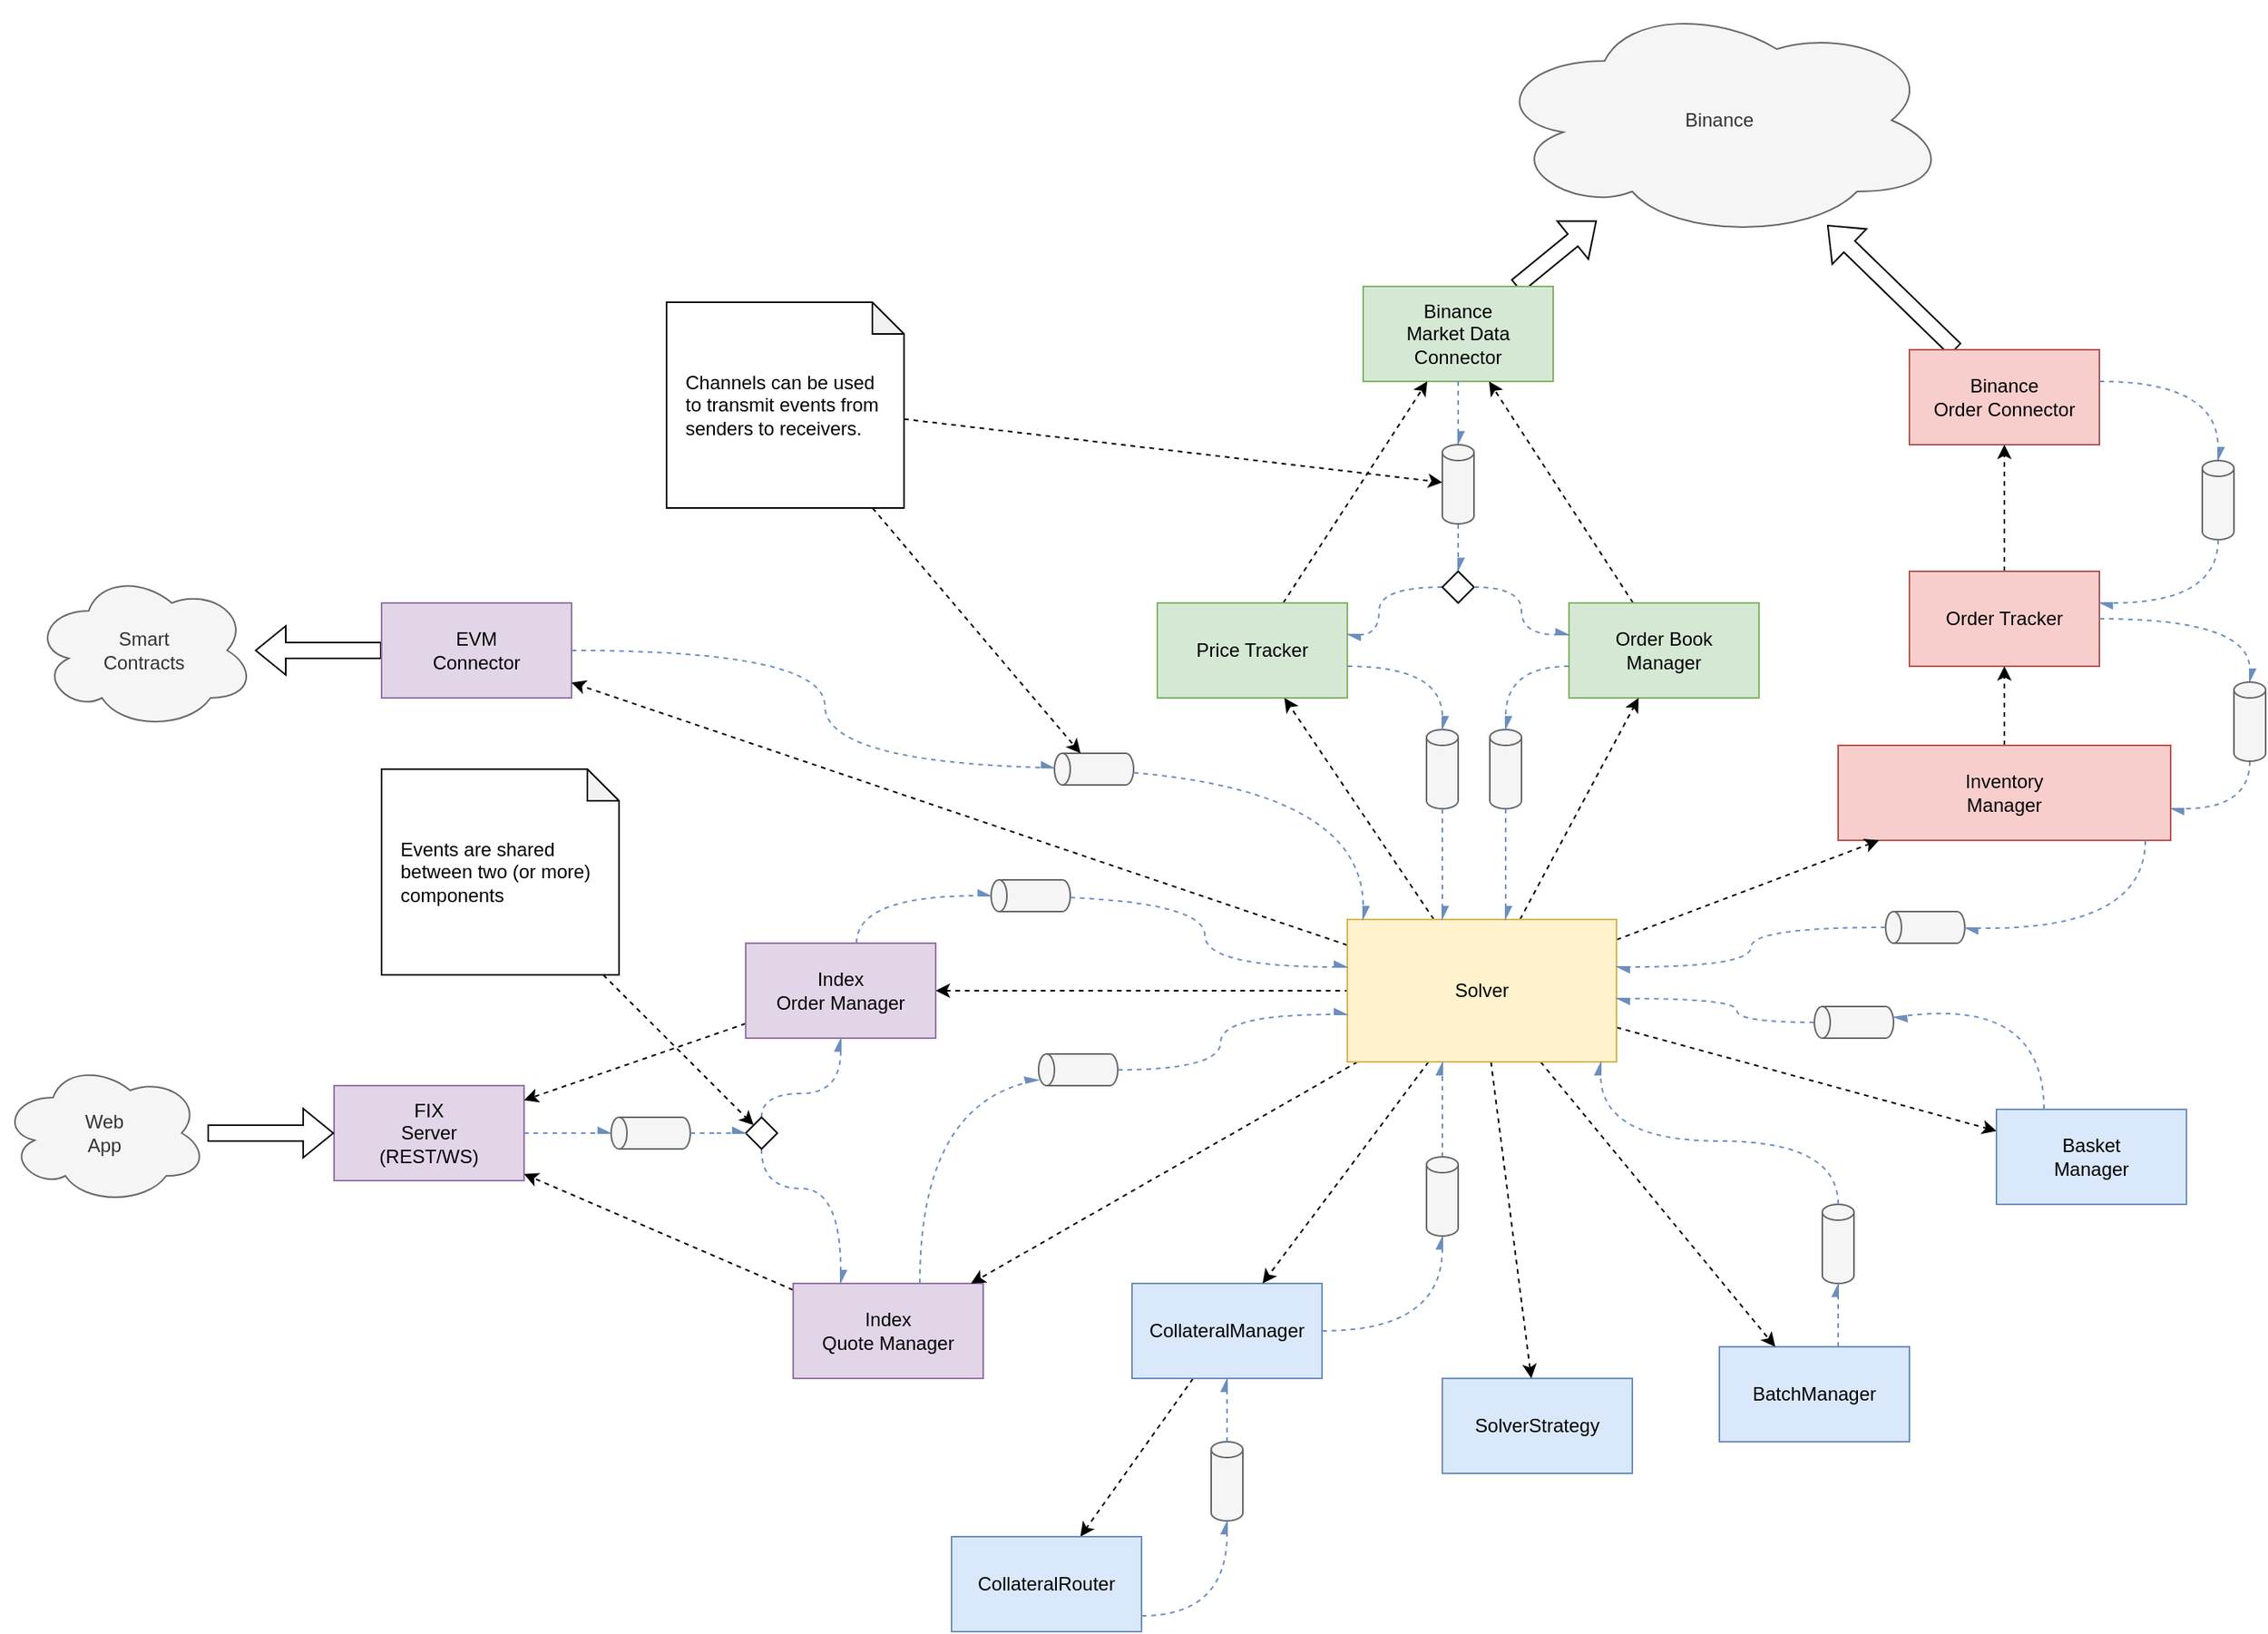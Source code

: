 <mxfile version="24.7.8">
  <diagram name="Page-1" id="jLtPJ1LHg6DGONc26ywa">
    <mxGraphModel dx="2616" dy="2320" grid="1" gridSize="10" guides="1" tooltips="1" connect="1" arrows="1" fold="1" page="1" pageScale="1" pageWidth="827" pageHeight="1169" math="0" shadow="0">
      <root>
        <mxCell id="0" />
        <mxCell id="1" parent="0" />
        <mxCell id="7HpykqLFBmdJ59aaJS6n-3" value="FIX&lt;div&gt;&lt;span style=&quot;background-color: initial;&quot;&gt;Server&lt;/span&gt;&lt;/div&gt;&lt;div&gt;&lt;span style=&quot;background-color: initial;&quot;&gt;(REST/WS)&lt;/span&gt;&lt;/div&gt;" style="rounded=0;whiteSpace=wrap;html=1;fillColor=#e1d5e7;strokeColor=#9673a6;" parent="1" vertex="1">
          <mxGeometry x="-150" y="425" width="120" height="60" as="geometry" />
        </mxCell>
        <mxCell id="7HpykqLFBmdJ59aaJS6n-4" style="rounded=0;orthogonalLoop=1;jettySize=auto;html=1;shape=flexArrow;" parent="1" source="7HpykqLFBmdJ59aaJS6n-5" target="7HpykqLFBmdJ59aaJS6n-6" edge="1">
          <mxGeometry relative="1" as="geometry" />
        </mxCell>
        <mxCell id="7HpykqLFBmdJ59aaJS6n-5" value="Binance&lt;div&gt;Market Data&lt;/div&gt;&lt;div&gt;Connector&lt;/div&gt;" style="rounded=0;whiteSpace=wrap;html=1;fillColor=#d5e8d4;strokeColor=#82b366;" parent="1" vertex="1">
          <mxGeometry x="500" y="-80" width="120" height="60" as="geometry" />
        </mxCell>
        <mxCell id="7HpykqLFBmdJ59aaJS6n-6" value="Binance" style="ellipse;shape=cloud;whiteSpace=wrap;html=1;fillColor=#f5f5f5;fontColor=#333333;strokeColor=#666666;" parent="1" vertex="1">
          <mxGeometry x="580" y="-260" width="290" height="150" as="geometry" />
        </mxCell>
        <mxCell id="7HpykqLFBmdJ59aaJS6n-7" style="rounded=0;orthogonalLoop=1;jettySize=auto;html=1;shape=flexArrow;" parent="1" source="7HpykqLFBmdJ59aaJS6n-8" target="7HpykqLFBmdJ59aaJS6n-3" edge="1">
          <mxGeometry relative="1" as="geometry" />
        </mxCell>
        <mxCell id="7HpykqLFBmdJ59aaJS6n-8" value="Web&lt;div&gt;App&lt;/div&gt;" style="ellipse;shape=cloud;whiteSpace=wrap;html=1;fillColor=#f5f5f5;fontColor=#333333;strokeColor=#666666;" parent="1" vertex="1">
          <mxGeometry x="-360" y="410" width="130" height="90" as="geometry" />
        </mxCell>
        <mxCell id="7HpykqLFBmdJ59aaJS6n-9" value="&lt;div&gt;Smart&lt;/div&gt;&lt;div&gt;Contracts&lt;/div&gt;" style="ellipse;shape=cloud;whiteSpace=wrap;html=1;fillColor=#f5f5f5;fontColor=#333333;strokeColor=#666666;" parent="1" vertex="1">
          <mxGeometry x="-340" y="100" width="140" height="100" as="geometry" />
        </mxCell>
        <mxCell id="7HpykqLFBmdJ59aaJS6n-10" style="rounded=0;orthogonalLoop=1;jettySize=auto;html=1;shape=flexArrow;" parent="1" source="7HpykqLFBmdJ59aaJS6n-12" target="7HpykqLFBmdJ59aaJS6n-9" edge="1">
          <mxGeometry relative="1" as="geometry" />
        </mxCell>
        <mxCell id="7HpykqLFBmdJ59aaJS6n-12" value="EVM&lt;div&gt;Connector&lt;/div&gt;" style="rounded=0;whiteSpace=wrap;html=1;fillColor=#e1d5e7;strokeColor=#9673a6;" parent="1" vertex="1">
          <mxGeometry x="-120" y="120" width="120" height="60" as="geometry" />
        </mxCell>
        <mxCell id="7HpykqLFBmdJ59aaJS6n-13" style="rounded=0;orthogonalLoop=1;jettySize=auto;html=1;shape=flexArrow;" parent="1" source="7HpykqLFBmdJ59aaJS6n-14" target="7HpykqLFBmdJ59aaJS6n-6" edge="1">
          <mxGeometry relative="1" as="geometry" />
        </mxCell>
        <mxCell id="7HpykqLFBmdJ59aaJS6n-14" value="Binance&lt;div&gt;&lt;span style=&quot;background-color: initial;&quot;&gt;Order Connector&lt;/span&gt;&lt;br&gt;&lt;/div&gt;" style="rounded=0;whiteSpace=wrap;html=1;fillColor=#f8cecc;strokeColor=#b85450;" parent="1" vertex="1">
          <mxGeometry x="845" y="-40" width="120" height="60" as="geometry" />
        </mxCell>
        <mxCell id="5aa-sFfi16cLyc81ufA3-21" style="rounded=0;orthogonalLoop=1;jettySize=auto;html=1;dashed=1;" parent="1" source="7HpykqLFBmdJ59aaJS6n-16" target="7HpykqLFBmdJ59aaJS6n-14" edge="1">
          <mxGeometry relative="1" as="geometry" />
        </mxCell>
        <mxCell id="5aa-sFfi16cLyc81ufA3-23" style="edgeStyle=orthogonalEdgeStyle;rounded=0;orthogonalLoop=1;jettySize=auto;html=1;curved=1;endArrow=async;endFill=1;dashed=1;fillColor=#dae8fc;strokeColor=#6c8ebf;" parent="1" source="5aa-sFfi16cLyc81ufA3-35" target="7HpykqLFBmdJ59aaJS6n-48" edge="1">
          <mxGeometry relative="1" as="geometry">
            <Array as="points">
              <mxPoint x="1060" y="250" />
            </Array>
          </mxGeometry>
        </mxCell>
        <mxCell id="7HpykqLFBmdJ59aaJS6n-16" value="&lt;div&gt;&lt;span style=&quot;background-color: initial;&quot;&gt;Order Tracker&lt;/span&gt;&lt;br&gt;&lt;/div&gt;" style="rounded=0;whiteSpace=wrap;html=1;fillColor=#f8cecc;strokeColor=#b85450;" parent="1" vertex="1">
          <mxGeometry x="845" y="100" width="120" height="60" as="geometry" />
        </mxCell>
        <mxCell id="5aa-sFfi16cLyc81ufA3-17" style="rounded=0;orthogonalLoop=1;jettySize=auto;html=1;dashed=1;" parent="1" source="7HpykqLFBmdJ59aaJS6n-18" target="7HpykqLFBmdJ59aaJS6n-5" edge="1">
          <mxGeometry relative="1" as="geometry" />
        </mxCell>
        <mxCell id="7HpykqLFBmdJ59aaJS6n-18" value="&lt;div&gt;&lt;span style=&quot;background-color: initial;&quot;&gt;Price Tracker&lt;/span&gt;&lt;br&gt;&lt;/div&gt;" style="rounded=0;whiteSpace=wrap;html=1;fillColor=#d5e8d4;strokeColor=#82b366;" parent="1" vertex="1">
          <mxGeometry x="370" y="120" width="120" height="60" as="geometry" />
        </mxCell>
        <mxCell id="5aa-sFfi16cLyc81ufA3-19" style="rounded=0;orthogonalLoop=1;jettySize=auto;html=1;dashed=1;" parent="1" source="7HpykqLFBmdJ59aaJS6n-21" target="7HpykqLFBmdJ59aaJS6n-5" edge="1">
          <mxGeometry relative="1" as="geometry" />
        </mxCell>
        <mxCell id="7HpykqLFBmdJ59aaJS6n-21" value="&lt;div&gt;Order Book&lt;/div&gt;&lt;div&gt;Manager&lt;/div&gt;" style="rounded=0;whiteSpace=wrap;html=1;fillColor=#d5e8d4;strokeColor=#82b366;" parent="1" vertex="1">
          <mxGeometry x="630" y="120" width="120" height="60" as="geometry" />
        </mxCell>
        <mxCell id="7HpykqLFBmdJ59aaJS6n-23" style="rounded=0;orthogonalLoop=1;jettySize=auto;html=1;endArrow=none;endFill=0;dashed=1;startArrow=classic;startFill=1;" parent="1" source="7HpykqLFBmdJ59aaJS6n-24" target="5aa-sFfi16cLyc81ufA3-4" edge="1">
          <mxGeometry relative="1" as="geometry">
            <mxPoint x="480" y="380" as="targetPoint" />
          </mxGeometry>
        </mxCell>
        <mxCell id="5aa-sFfi16cLyc81ufA3-5" style="rounded=0;orthogonalLoop=1;jettySize=auto;html=1;dashed=1;" parent="1" source="7HpykqLFBmdJ59aaJS6n-24" target="7HpykqLFBmdJ59aaJS6n-3" edge="1">
          <mxGeometry relative="1" as="geometry" />
        </mxCell>
        <mxCell id="7HpykqLFBmdJ59aaJS6n-24" value="&lt;div&gt;Index&lt;/div&gt;&lt;div&gt;Order Manager&lt;/div&gt;" style="rounded=0;whiteSpace=wrap;html=1;fillColor=#e1d5e7;strokeColor=#9673a6;" parent="1" vertex="1">
          <mxGeometry x="110" y="335" width="120" height="60" as="geometry" />
        </mxCell>
        <mxCell id="5aa-sFfi16cLyc81ufA3-6" style="rounded=0;orthogonalLoop=1;jettySize=auto;html=1;dashed=1;" parent="1" source="7HpykqLFBmdJ59aaJS6n-26" target="7HpykqLFBmdJ59aaJS6n-3" edge="1">
          <mxGeometry relative="1" as="geometry">
            <mxPoint x="-10" y="500" as="targetPoint" />
          </mxGeometry>
        </mxCell>
        <mxCell id="7HpykqLFBmdJ59aaJS6n-26" value="&lt;div&gt;Index&lt;/div&gt;&lt;div&gt;Quote&lt;span style=&quot;background-color: initial;&quot;&gt;&amp;nbsp;Manager&lt;/span&gt;&lt;/div&gt;" style="rounded=0;whiteSpace=wrap;html=1;fillColor=#e1d5e7;strokeColor=#9673a6;" parent="1" vertex="1">
          <mxGeometry x="140" y="550" width="120" height="60" as="geometry" />
        </mxCell>
        <mxCell id="5aa-sFfi16cLyc81ufA3-7" style="rounded=0;orthogonalLoop=1;jettySize=auto;html=1;dashed=1;" parent="1" source="5aa-sFfi16cLyc81ufA3-4" target="7HpykqLFBmdJ59aaJS6n-12" edge="1">
          <mxGeometry relative="1" as="geometry">
            <mxPoint x="480" y="322.5" as="sourcePoint" />
          </mxGeometry>
        </mxCell>
        <mxCell id="5aa-sFfi16cLyc81ufA3-8" style="rounded=0;orthogonalLoop=1;jettySize=auto;html=1;dashed=1;" parent="1" source="5aa-sFfi16cLyc81ufA3-4" target="7HpykqLFBmdJ59aaJS6n-26" edge="1">
          <mxGeometry relative="1" as="geometry">
            <mxPoint x="480" y="425" as="sourcePoint" />
          </mxGeometry>
        </mxCell>
        <mxCell id="5aa-sFfi16cLyc81ufA3-9" style="rounded=0;orthogonalLoop=1;jettySize=auto;html=1;dashed=1;" parent="1" source="5aa-sFfi16cLyc81ufA3-4" target="7HpykqLFBmdJ59aaJS6n-44" edge="1">
          <mxGeometry relative="1" as="geometry">
            <mxPoint x="840" y="380" as="sourcePoint" />
          </mxGeometry>
        </mxCell>
        <mxCell id="7HpykqLFBmdJ59aaJS6n-44" value="&lt;div&gt;Basket&lt;/div&gt;&lt;div&gt;Manager&lt;/div&gt;" style="rounded=0;whiteSpace=wrap;html=1;fillColor=#dae8fc;strokeColor=#6c8ebf;" parent="1" vertex="1">
          <mxGeometry x="900" y="440" width="120" height="60" as="geometry" />
        </mxCell>
        <mxCell id="5aa-sFfi16cLyc81ufA3-20" style="rounded=0;orthogonalLoop=1;jettySize=auto;html=1;dashed=1;" parent="1" source="7HpykqLFBmdJ59aaJS6n-48" target="7HpykqLFBmdJ59aaJS6n-16" edge="1">
          <mxGeometry relative="1" as="geometry" />
        </mxCell>
        <mxCell id="7HpykqLFBmdJ59aaJS6n-48" value="&lt;div&gt;Inventory&lt;/div&gt;&lt;div&gt;Manager&lt;/div&gt;" style="rounded=0;whiteSpace=wrap;html=1;fillColor=#f8cecc;strokeColor=#b85450;" parent="1" vertex="1">
          <mxGeometry x="800" y="210" width="210" height="60" as="geometry" />
        </mxCell>
        <mxCell id="5aa-sFfi16cLyc81ufA3-1" value="&lt;div&gt;SolverStrategy&lt;/div&gt;" style="rounded=0;whiteSpace=wrap;html=1;fillColor=#dae8fc;strokeColor=#6c8ebf;" parent="1" vertex="1">
          <mxGeometry x="550" y="610" width="120" height="60" as="geometry" />
        </mxCell>
        <mxCell id="EepxmzsQUoogiybV6edN-38" style="rounded=0;orthogonalLoop=1;jettySize=auto;html=1;dashed=1;" edge="1" parent="1" source="5aa-sFfi16cLyc81ufA3-2" target="EepxmzsQUoogiybV6edN-33">
          <mxGeometry relative="1" as="geometry" />
        </mxCell>
        <mxCell id="5aa-sFfi16cLyc81ufA3-2" value="&lt;div&gt;CollateralManager&lt;/div&gt;" style="rounded=0;whiteSpace=wrap;html=1;fillColor=#dae8fc;strokeColor=#6c8ebf;" parent="1" vertex="1">
          <mxGeometry x="354" y="550" width="120" height="60" as="geometry" />
        </mxCell>
        <mxCell id="5aa-sFfi16cLyc81ufA3-3" value="&lt;div&gt;BatchManager&lt;/div&gt;" style="rounded=0;whiteSpace=wrap;html=1;fillColor=#dae8fc;strokeColor=#6c8ebf;" parent="1" vertex="1">
          <mxGeometry x="725" y="590" width="120" height="60" as="geometry" />
        </mxCell>
        <mxCell id="5aa-sFfi16cLyc81ufA3-11" style="rounded=0;orthogonalLoop=1;jettySize=auto;html=1;dashed=1;" parent="1" source="5aa-sFfi16cLyc81ufA3-4" target="5aa-sFfi16cLyc81ufA3-2" edge="1">
          <mxGeometry relative="1" as="geometry" />
        </mxCell>
        <mxCell id="5aa-sFfi16cLyc81ufA3-12" style="rounded=0;orthogonalLoop=1;jettySize=auto;html=1;dashed=1;" parent="1" source="5aa-sFfi16cLyc81ufA3-4" target="5aa-sFfi16cLyc81ufA3-1" edge="1">
          <mxGeometry relative="1" as="geometry" />
        </mxCell>
        <mxCell id="5aa-sFfi16cLyc81ufA3-13" style="rounded=0;orthogonalLoop=1;jettySize=auto;html=1;dashed=1;" parent="1" source="5aa-sFfi16cLyc81ufA3-4" target="5aa-sFfi16cLyc81ufA3-3" edge="1">
          <mxGeometry relative="1" as="geometry" />
        </mxCell>
        <mxCell id="5aa-sFfi16cLyc81ufA3-14" style="rounded=0;orthogonalLoop=1;jettySize=auto;html=1;dashed=1;" parent="1" source="5aa-sFfi16cLyc81ufA3-4" target="7HpykqLFBmdJ59aaJS6n-48" edge="1">
          <mxGeometry relative="1" as="geometry" />
        </mxCell>
        <mxCell id="5aa-sFfi16cLyc81ufA3-15" style="rounded=0;orthogonalLoop=1;jettySize=auto;html=1;dashed=1;" parent="1" source="5aa-sFfi16cLyc81ufA3-4" target="7HpykqLFBmdJ59aaJS6n-21" edge="1">
          <mxGeometry relative="1" as="geometry" />
        </mxCell>
        <mxCell id="5aa-sFfi16cLyc81ufA3-16" style="rounded=0;orthogonalLoop=1;jettySize=auto;html=1;dashed=1;" parent="1" source="5aa-sFfi16cLyc81ufA3-4" target="7HpykqLFBmdJ59aaJS6n-18" edge="1">
          <mxGeometry relative="1" as="geometry" />
        </mxCell>
        <mxCell id="5aa-sFfi16cLyc81ufA3-4" value="&lt;div&gt;Solver&lt;/div&gt;" style="rounded=0;whiteSpace=wrap;html=1;fillColor=#fff2cc;strokeColor=#d6b656;" parent="1" vertex="1">
          <mxGeometry x="490" y="320" width="170" height="90" as="geometry" />
        </mxCell>
        <mxCell id="5aa-sFfi16cLyc81ufA3-24" style="edgeStyle=orthogonalEdgeStyle;rounded=0;orthogonalLoop=1;jettySize=auto;html=1;curved=1;endArrow=async;endFill=1;dashed=1;fillColor=#dae8fc;strokeColor=#6c8ebf;" parent="1" source="7HpykqLFBmdJ59aaJS6n-14" target="5aa-sFfi16cLyc81ufA3-28" edge="1">
          <mxGeometry relative="1" as="geometry">
            <mxPoint x="965" y="-20" as="sourcePoint" />
            <mxPoint x="1010" y="120" as="targetPoint" />
            <Array as="points">
              <mxPoint x="1040" y="-20" />
            </Array>
          </mxGeometry>
        </mxCell>
        <mxCell id="5aa-sFfi16cLyc81ufA3-25" style="edgeStyle=orthogonalEdgeStyle;rounded=0;orthogonalLoop=1;jettySize=auto;html=1;curved=1;endArrow=async;endFill=1;dashed=1;fillColor=#dae8fc;strokeColor=#6c8ebf;" parent="1" source="5aa-sFfi16cLyc81ufA3-42" target="5aa-sFfi16cLyc81ufA3-4" edge="1">
          <mxGeometry relative="1" as="geometry">
            <mxPoint x="235" y="620" as="sourcePoint" />
            <mxPoint x="280" y="760" as="targetPoint" />
            <Array as="points">
              <mxPoint x="540" y="410" />
              <mxPoint x="550" y="410" />
            </Array>
          </mxGeometry>
        </mxCell>
        <mxCell id="5aa-sFfi16cLyc81ufA3-27" style="edgeStyle=orthogonalEdgeStyle;rounded=0;orthogonalLoop=1;jettySize=auto;html=1;curved=1;endArrow=async;endFill=1;dashed=1;fillColor=#dae8fc;strokeColor=#6c8ebf;" parent="1" source="5aa-sFfi16cLyc81ufA3-37" target="EepxmzsQUoogiybV6edN-26" edge="1">
          <mxGeometry relative="1" as="geometry">
            <mxPoint x="430" y="-160" as="sourcePoint" />
            <mxPoint x="220" y="40" as="targetPoint" />
            <Array as="points">
              <mxPoint x="560" y="90" />
              <mxPoint x="560" y="90" />
            </Array>
          </mxGeometry>
        </mxCell>
        <mxCell id="5aa-sFfi16cLyc81ufA3-28" value="" style="shape=cylinder3;whiteSpace=wrap;html=1;boundedLbl=1;backgroundOutline=1;size=5.0;fillColor=#f5f5f5;strokeColor=#666666;fontColor=#333333;" parent="1" vertex="1">
          <mxGeometry x="1030" y="30" width="20" height="50" as="geometry" />
        </mxCell>
        <mxCell id="5aa-sFfi16cLyc81ufA3-29" style="edgeStyle=orthogonalEdgeStyle;rounded=0;orthogonalLoop=1;jettySize=auto;html=1;curved=1;endArrow=async;endFill=1;dashed=1;fillColor=#dae8fc;strokeColor=#6c8ebf;" parent="1" source="5aa-sFfi16cLyc81ufA3-28" target="7HpykqLFBmdJ59aaJS6n-16" edge="1">
          <mxGeometry relative="1" as="geometry">
            <mxPoint x="1010" y="120" as="sourcePoint" />
            <mxPoint x="1155" y="150" as="targetPoint" />
            <Array as="points">
              <mxPoint x="1040" y="120" />
            </Array>
          </mxGeometry>
        </mxCell>
        <mxCell id="5aa-sFfi16cLyc81ufA3-30" style="rounded=0;orthogonalLoop=1;jettySize=auto;html=1;endArrow=async;endFill=1;dashed=1;fillColor=#dae8fc;strokeColor=#6c8ebf;edgeStyle=orthogonalEdgeStyle;curved=1;" parent="1" source="EepxmzsQUoogiybV6edN-26" target="7HpykqLFBmdJ59aaJS6n-18" edge="1">
          <mxGeometry relative="1" as="geometry">
            <mxPoint x="440" y="80" as="sourcePoint" />
            <mxPoint x="700" y="160" as="targetPoint" />
            <Array as="points">
              <mxPoint x="510" y="110" />
              <mxPoint x="510" y="140" />
            </Array>
          </mxGeometry>
        </mxCell>
        <mxCell id="5aa-sFfi16cLyc81ufA3-36" value="" style="edgeStyle=orthogonalEdgeStyle;rounded=0;orthogonalLoop=1;jettySize=auto;html=1;curved=1;endArrow=async;endFill=1;dashed=1;fillColor=#dae8fc;strokeColor=#6c8ebf;" parent="1" source="7HpykqLFBmdJ59aaJS6n-16" target="5aa-sFfi16cLyc81ufA3-35" edge="1">
          <mxGeometry relative="1" as="geometry">
            <mxPoint x="965" y="130" as="sourcePoint" />
            <mxPoint x="1010" y="270" as="targetPoint" />
            <Array as="points" />
          </mxGeometry>
        </mxCell>
        <mxCell id="5aa-sFfi16cLyc81ufA3-35" value="" style="shape=cylinder3;whiteSpace=wrap;html=1;boundedLbl=1;backgroundOutline=1;size=5.0;fillColor=#f5f5f5;strokeColor=#666666;fontColor=#333333;" parent="1" vertex="1">
          <mxGeometry x="1050" y="170" width="20" height="50" as="geometry" />
        </mxCell>
        <mxCell id="5aa-sFfi16cLyc81ufA3-38" value="" style="edgeStyle=orthogonalEdgeStyle;rounded=0;orthogonalLoop=1;jettySize=auto;html=1;curved=1;endArrow=async;endFill=1;dashed=1;fillColor=#dae8fc;strokeColor=#6c8ebf;" parent="1" source="7HpykqLFBmdJ59aaJS6n-5" target="5aa-sFfi16cLyc81ufA3-37" edge="1">
          <mxGeometry relative="1" as="geometry">
            <mxPoint x="600" y="10" as="sourcePoint" />
            <mxPoint x="690" y="150" as="targetPoint" />
            <Array as="points" />
          </mxGeometry>
        </mxCell>
        <mxCell id="5aa-sFfi16cLyc81ufA3-37" value="" style="shape=cylinder3;whiteSpace=wrap;html=1;boundedLbl=1;backgroundOutline=1;size=5.0;fillColor=#f5f5f5;strokeColor=#666666;fontColor=#333333;" parent="1" vertex="1">
          <mxGeometry x="550" y="20" width="20" height="50" as="geometry" />
        </mxCell>
        <mxCell id="5aa-sFfi16cLyc81ufA3-44" value="" style="edgeStyle=orthogonalEdgeStyle;rounded=0;orthogonalLoop=1;jettySize=auto;html=1;curved=1;endArrow=async;endFill=1;dashed=1;fillColor=#dae8fc;strokeColor=#6c8ebf;" parent="1" source="5aa-sFfi16cLyc81ufA3-2" target="5aa-sFfi16cLyc81ufA3-42" edge="1">
          <mxGeometry relative="1" as="geometry">
            <mxPoint x="320" y="615" as="sourcePoint" />
            <mxPoint x="550" y="410" as="targetPoint" />
            <Array as="points" />
          </mxGeometry>
        </mxCell>
        <mxCell id="5aa-sFfi16cLyc81ufA3-42" value="" style="shape=cylinder3;whiteSpace=wrap;html=1;boundedLbl=1;backgroundOutline=1;size=5.0;fillColor=#f5f5f5;strokeColor=#666666;fontColor=#333333;" parent="1" vertex="1">
          <mxGeometry x="540" y="470" width="20" height="50" as="geometry" />
        </mxCell>
        <mxCell id="5aa-sFfi16cLyc81ufA3-45" value="" style="edgeStyle=orthogonalEdgeStyle;rounded=0;orthogonalLoop=1;jettySize=auto;html=1;curved=1;endArrow=async;endFill=1;dashed=1;fillColor=#dae8fc;strokeColor=#6c8ebf;" parent="1" source="7HpykqLFBmdJ59aaJS6n-44" target="5aa-sFfi16cLyc81ufA3-46" edge="1">
          <mxGeometry relative="1" as="geometry">
            <mxPoint x="727" y="365" as="sourcePoint" />
            <mxPoint x="827" y="395" as="targetPoint" />
            <Array as="points">
              <mxPoint x="930" y="370" />
            </Array>
          </mxGeometry>
        </mxCell>
        <mxCell id="5aa-sFfi16cLyc81ufA3-46" value="" style="shape=cylinder3;whiteSpace=wrap;html=1;boundedLbl=1;backgroundOutline=1;size=5.0;rotation=-90;fillColor=#f5f5f5;strokeColor=#666666;fontColor=#333333;" parent="1" vertex="1">
          <mxGeometry x="800" y="360" width="20" height="50" as="geometry" />
        </mxCell>
        <mxCell id="5aa-sFfi16cLyc81ufA3-47" value="" style="rounded=0;orthogonalLoop=1;jettySize=auto;html=1;endArrow=async;endFill=1;dashed=1;fillColor=#dae8fc;strokeColor=#6c8ebf;edgeStyle=orthogonalEdgeStyle;curved=1;" parent="1" source="5aa-sFfi16cLyc81ufA3-46" target="5aa-sFfi16cLyc81ufA3-4" edge="1">
          <mxGeometry relative="1" as="geometry">
            <mxPoint x="770" y="330" as="sourcePoint" />
            <mxPoint x="670" y="360" as="targetPoint" />
            <Array as="points">
              <mxPoint x="736" y="385" />
              <mxPoint x="736" y="370" />
            </Array>
          </mxGeometry>
        </mxCell>
        <mxCell id="5aa-sFfi16cLyc81ufA3-49" value="" style="shape=cylinder3;whiteSpace=wrap;html=1;boundedLbl=1;backgroundOutline=1;size=5.0;rotation=-90;fillColor=#f5f5f5;strokeColor=#666666;fontColor=#333333;" parent="1" vertex="1">
          <mxGeometry x="280" y="280" width="20" height="50" as="geometry" />
        </mxCell>
        <mxCell id="5aa-sFfi16cLyc81ufA3-50" value="" style="edgeStyle=orthogonalEdgeStyle;rounded=0;orthogonalLoop=1;jettySize=auto;html=1;curved=1;endArrow=async;endFill=1;dashed=1;fillColor=#dae8fc;strokeColor=#6c8ebf;entryX=0.5;entryY=0;entryDx=0;entryDy=0;entryPerimeter=0;" parent="1" source="7HpykqLFBmdJ59aaJS6n-24" target="5aa-sFfi16cLyc81ufA3-49" edge="1">
          <mxGeometry relative="1" as="geometry">
            <mxPoint x="234.74" y="409.52" as="sourcePoint" />
            <mxPoint x="404.74" y="344.52" as="targetPoint" />
            <Array as="points">
              <mxPoint x="180" y="305" />
            </Array>
          </mxGeometry>
        </mxCell>
        <mxCell id="5aa-sFfi16cLyc81ufA3-51" value="" style="edgeStyle=orthogonalEdgeStyle;rounded=0;orthogonalLoop=1;jettySize=auto;html=1;curved=1;endArrow=async;endFill=1;dashed=1;fillColor=#dae8fc;strokeColor=#6c8ebf;" parent="1" source="5aa-sFfi16cLyc81ufA3-49" target="5aa-sFfi16cLyc81ufA3-4" edge="1">
          <mxGeometry relative="1" as="geometry">
            <mxPoint x="312.5" y="372.5" as="sourcePoint" />
            <mxPoint x="467.5" y="357.5" as="targetPoint" />
            <Array as="points">
              <mxPoint x="400" y="310" />
              <mxPoint x="400" y="350" />
            </Array>
          </mxGeometry>
        </mxCell>
        <mxCell id="5aa-sFfi16cLyc81ufA3-52" value="" style="shape=cylinder3;whiteSpace=wrap;html=1;boundedLbl=1;backgroundOutline=1;size=5.0;rotation=-90;fillColor=#f5f5f5;strokeColor=#666666;fontColor=#333333;" parent="1" vertex="1">
          <mxGeometry x="310" y="390" width="20" height="50" as="geometry" />
        </mxCell>
        <mxCell id="5aa-sFfi16cLyc81ufA3-53" value="" style="edgeStyle=orthogonalEdgeStyle;rounded=0;orthogonalLoop=1;jettySize=auto;html=1;curved=1;endArrow=async;endFill=1;dashed=1;fillColor=#dae8fc;strokeColor=#6c8ebf;" parent="1" source="7HpykqLFBmdJ59aaJS6n-26" target="5aa-sFfi16cLyc81ufA3-52" edge="1">
          <mxGeometry relative="1" as="geometry">
            <mxPoint x="90" y="455" as="sourcePoint" />
            <mxPoint x="245" y="440" as="targetPoint" />
            <Array as="points">
              <mxPoint x="220" y="440" />
            </Array>
          </mxGeometry>
        </mxCell>
        <mxCell id="5aa-sFfi16cLyc81ufA3-54" value="" style="edgeStyle=orthogonalEdgeStyle;rounded=0;orthogonalLoop=1;jettySize=auto;html=1;curved=1;endArrow=async;endFill=1;dashed=1;fillColor=#dae8fc;strokeColor=#6c8ebf;" parent="1" source="5aa-sFfi16cLyc81ufA3-52" target="5aa-sFfi16cLyc81ufA3-4" edge="1">
          <mxGeometry relative="1" as="geometry">
            <mxPoint x="310" y="491" as="sourcePoint" />
            <mxPoint x="425" y="430" as="targetPoint" />
            <Array as="points">
              <mxPoint x="410" y="415" />
              <mxPoint x="410" y="380" />
            </Array>
          </mxGeometry>
        </mxCell>
        <mxCell id="5aa-sFfi16cLyc81ufA3-55" value="" style="shape=cylinder3;whiteSpace=wrap;html=1;boundedLbl=1;backgroundOutline=1;size=5.0;rotation=-90;fillColor=#f5f5f5;strokeColor=#666666;fontColor=#333333;" parent="1" vertex="1">
          <mxGeometry x="320" y="200" width="20" height="50" as="geometry" />
        </mxCell>
        <mxCell id="5aa-sFfi16cLyc81ufA3-56" value="" style="edgeStyle=orthogonalEdgeStyle;rounded=0;orthogonalLoop=1;jettySize=auto;html=1;curved=1;endArrow=async;endFill=1;dashed=1;fillColor=#dae8fc;strokeColor=#6c8ebf;" parent="1" source="7HpykqLFBmdJ59aaJS6n-12" target="5aa-sFfi16cLyc81ufA3-55" edge="1">
          <mxGeometry relative="1" as="geometry">
            <mxPoint x="60" y="135" as="sourcePoint" />
            <mxPoint x="220" y="140" as="targetPoint" />
            <Array as="points">
              <mxPoint x="160" y="150" />
              <mxPoint x="160" y="220" />
            </Array>
          </mxGeometry>
        </mxCell>
        <mxCell id="5aa-sFfi16cLyc81ufA3-58" value="" style="edgeStyle=orthogonalEdgeStyle;rounded=0;orthogonalLoop=1;jettySize=auto;html=1;curved=1;endArrow=async;endFill=1;dashed=1;fillColor=#dae8fc;strokeColor=#6c8ebf;" parent="1" source="5aa-sFfi16cLyc81ufA3-55" target="5aa-sFfi16cLyc81ufA3-4" edge="1">
          <mxGeometry relative="1" as="geometry">
            <mxPoint x="134.5" y="100" as="sourcePoint" />
            <mxPoint x="329.5" y="135" as="targetPoint" />
            <Array as="points">
              <mxPoint x="500" y="240" />
            </Array>
          </mxGeometry>
        </mxCell>
        <mxCell id="5aa-sFfi16cLyc81ufA3-59" value="" style="shape=cylinder3;whiteSpace=wrap;html=1;boundedLbl=1;backgroundOutline=1;size=5.0;rotation=-90;fillColor=#f5f5f5;strokeColor=#666666;fontColor=#333333;" parent="1" vertex="1">
          <mxGeometry x="40" y="430" width="20" height="50" as="geometry" />
        </mxCell>
        <mxCell id="5aa-sFfi16cLyc81ufA3-60" value="" style="rounded=0;orthogonalLoop=1;jettySize=auto;html=1;endArrow=async;endFill=1;dashed=1;fillColor=#dae8fc;strokeColor=#6c8ebf;edgeStyle=orthogonalEdgeStyle;curved=1;" parent="1" source="7HpykqLFBmdJ59aaJS6n-3" target="5aa-sFfi16cLyc81ufA3-59" edge="1">
          <mxGeometry relative="1" as="geometry">
            <mxPoint x="-170" y="400" as="sourcePoint" />
            <mxPoint x="-65" y="340" as="targetPoint" />
          </mxGeometry>
        </mxCell>
        <mxCell id="5aa-sFfi16cLyc81ufA3-61" value="" style="rounded=0;orthogonalLoop=1;jettySize=auto;html=1;endArrow=async;endFill=1;dashed=1;fillColor=#dae8fc;strokeColor=#6c8ebf;edgeStyle=orthogonalEdgeStyle;curved=1;" parent="1" source="EepxmzsQUoogiybV6edN-20" target="7HpykqLFBmdJ59aaJS6n-24" edge="1">
          <mxGeometry relative="1" as="geometry">
            <mxPoint x="-50" y="435" as="sourcePoint" />
            <mxPoint x="-20" y="355" as="targetPoint" />
            <Array as="points">
              <mxPoint x="120" y="430" />
              <mxPoint x="170" y="430" />
            </Array>
          </mxGeometry>
        </mxCell>
        <mxCell id="5aa-sFfi16cLyc81ufA3-64" value="" style="rounded=0;orthogonalLoop=1;jettySize=auto;html=1;endArrow=async;endFill=1;dashed=1;fillColor=#dae8fc;strokeColor=#6c8ebf;edgeStyle=orthogonalEdgeStyle;curved=1;" parent="1" source="EepxmzsQUoogiybV6edN-20" target="7HpykqLFBmdJ59aaJS6n-26" edge="1">
          <mxGeometry relative="1" as="geometry">
            <mxPoint x="5" y="560" as="sourcePoint" />
            <mxPoint x="45" y="629.5" as="targetPoint" />
            <Array as="points">
              <mxPoint x="120" y="490" />
              <mxPoint x="170" y="490" />
            </Array>
          </mxGeometry>
        </mxCell>
        <mxCell id="EepxmzsQUoogiybV6edN-31" style="rounded=0;orthogonalLoop=1;jettySize=auto;html=1;dashed=1;" edge="1" parent="1" source="5aa-sFfi16cLyc81ufA3-65" target="5aa-sFfi16cLyc81ufA3-37">
          <mxGeometry relative="1" as="geometry" />
        </mxCell>
        <mxCell id="5aa-sFfi16cLyc81ufA3-65" value="Channels can be used to transmit events from senders to receivers." style="shape=note;whiteSpace=wrap;html=1;backgroundOutline=1;darkOpacity=0.05;spacingLeft=10;spacingBottom=10;spacingRight=10;spacingTop=10;align=left;size=20;" parent="1" vertex="1">
          <mxGeometry x="60" y="-70" width="150" height="130" as="geometry" />
        </mxCell>
        <mxCell id="5aa-sFfi16cLyc81ufA3-66" style="rounded=0;orthogonalLoop=1;jettySize=auto;html=1;dashed=1;" parent="1" source="5aa-sFfi16cLyc81ufA3-65" target="5aa-sFfi16cLyc81ufA3-55" edge="1">
          <mxGeometry relative="1" as="geometry">
            <mxPoint x="1040" y="-110" as="targetPoint" />
          </mxGeometry>
        </mxCell>
        <mxCell id="EepxmzsQUoogiybV6edN-1" value="" style="shape=cylinder3;whiteSpace=wrap;html=1;boundedLbl=1;backgroundOutline=1;size=5.0;fillColor=#f5f5f5;strokeColor=#666666;fontColor=#333333;" vertex="1" parent="1">
          <mxGeometry x="790" y="500" width="20" height="50" as="geometry" />
        </mxCell>
        <mxCell id="EepxmzsQUoogiybV6edN-2" value="" style="edgeStyle=orthogonalEdgeStyle;rounded=0;orthogonalLoop=1;jettySize=auto;html=1;curved=1;endArrow=async;endFill=1;dashed=1;fillColor=#dae8fc;strokeColor=#6c8ebf;" edge="1" parent="1" source="EepxmzsQUoogiybV6edN-1" target="5aa-sFfi16cLyc81ufA3-4">
          <mxGeometry relative="1" as="geometry">
            <mxPoint x="960" y="627" as="sourcePoint" />
            <mxPoint x="890" y="555" as="targetPoint" />
            <Array as="points">
              <mxPoint x="800" y="460" />
              <mxPoint x="650" y="460" />
            </Array>
          </mxGeometry>
        </mxCell>
        <mxCell id="EepxmzsQUoogiybV6edN-4" value="" style="edgeStyle=orthogonalEdgeStyle;rounded=0;orthogonalLoop=1;jettySize=auto;html=1;curved=1;endArrow=async;endFill=1;dashed=1;fillColor=#dae8fc;strokeColor=#6c8ebf;" edge="1" parent="1" source="5aa-sFfi16cLyc81ufA3-3" target="EepxmzsQUoogiybV6edN-1">
          <mxGeometry relative="1" as="geometry">
            <mxPoint x="965" y="685" as="sourcePoint" />
            <mxPoint x="910" y="580" as="targetPoint" />
            <Array as="points">
              <mxPoint x="800" y="580" />
              <mxPoint x="800" y="580" />
            </Array>
          </mxGeometry>
        </mxCell>
        <mxCell id="EepxmzsQUoogiybV6edN-8" value="" style="shape=cylinder3;whiteSpace=wrap;html=1;boundedLbl=1;backgroundOutline=1;size=5.0;rotation=-90;fillColor=#f5f5f5;strokeColor=#666666;fontColor=#333333;" vertex="1" parent="1">
          <mxGeometry x="845" y="300" width="20" height="50" as="geometry" />
        </mxCell>
        <mxCell id="EepxmzsQUoogiybV6edN-9" value="" style="edgeStyle=orthogonalEdgeStyle;rounded=0;orthogonalLoop=1;jettySize=auto;html=1;curved=1;endArrow=async;endFill=1;dashed=1;fillColor=#dae8fc;strokeColor=#6c8ebf;" edge="1" parent="1" source="7HpykqLFBmdJ59aaJS6n-48" target="EepxmzsQUoogiybV6edN-8">
          <mxGeometry relative="1" as="geometry">
            <mxPoint x="994" y="390" as="sourcePoint" />
            <mxPoint x="925.97" y="327" as="targetPoint" />
            <Array as="points">
              <mxPoint x="994" y="327" />
            </Array>
          </mxGeometry>
        </mxCell>
        <mxCell id="EepxmzsQUoogiybV6edN-10" value="" style="rounded=0;orthogonalLoop=1;jettySize=auto;html=1;endArrow=async;endFill=1;dashed=1;fillColor=#dae8fc;strokeColor=#6c8ebf;edgeStyle=orthogonalEdgeStyle;curved=1;" edge="1" parent="1" source="EepxmzsQUoogiybV6edN-8" target="5aa-sFfi16cLyc81ufA3-4">
          <mxGeometry relative="1" as="geometry">
            <mxPoint x="1120" y="270" as="sourcePoint" />
            <mxPoint x="950" y="352.94" as="targetPoint" />
            <Array as="points">
              <mxPoint x="745" y="325" />
              <mxPoint x="745" y="350" />
            </Array>
          </mxGeometry>
        </mxCell>
        <mxCell id="EepxmzsQUoogiybV6edN-11" value="" style="shape=cylinder3;whiteSpace=wrap;html=1;boundedLbl=1;backgroundOutline=1;size=5.0;fillColor=#f5f5f5;strokeColor=#666666;fontColor=#333333;" vertex="1" parent="1">
          <mxGeometry x="580" y="200" width="20" height="50" as="geometry" />
        </mxCell>
        <mxCell id="EepxmzsQUoogiybV6edN-13" style="rounded=0;orthogonalLoop=1;jettySize=auto;html=1;endArrow=async;endFill=1;dashed=1;fillColor=#dae8fc;strokeColor=#6c8ebf;edgeStyle=orthogonalEdgeStyle;curved=1;" edge="1" parent="1" source="EepxmzsQUoogiybV6edN-11" target="5aa-sFfi16cLyc81ufA3-4">
          <mxGeometry relative="1" as="geometry">
            <mxPoint x="700" y="110" as="sourcePoint" />
            <mxPoint x="700" y="160" as="targetPoint" />
            <Array as="points">
              <mxPoint x="590" y="260" />
              <mxPoint x="590" y="260" />
            </Array>
          </mxGeometry>
        </mxCell>
        <mxCell id="EepxmzsQUoogiybV6edN-14" style="rounded=0;orthogonalLoop=1;jettySize=auto;html=1;endArrow=async;endFill=1;dashed=1;fillColor=#dae8fc;strokeColor=#6c8ebf;edgeStyle=orthogonalEdgeStyle;curved=1;" edge="1" parent="1" source="7HpykqLFBmdJ59aaJS6n-21" target="EepxmzsQUoogiybV6edN-11">
          <mxGeometry relative="1" as="geometry">
            <mxPoint x="598" y="250" as="sourcePoint" />
            <mxPoint x="590" y="330" as="targetPoint" />
            <Array as="points">
              <mxPoint x="590" y="160" />
            </Array>
          </mxGeometry>
        </mxCell>
        <mxCell id="EepxmzsQUoogiybV6edN-16" value="" style="shape=cylinder3;whiteSpace=wrap;html=1;boundedLbl=1;backgroundOutline=1;size=5.0;fillColor=#f5f5f5;strokeColor=#666666;fontColor=#333333;" vertex="1" parent="1">
          <mxGeometry x="540" y="200" width="20" height="50" as="geometry" />
        </mxCell>
        <mxCell id="EepxmzsQUoogiybV6edN-18" style="rounded=0;orthogonalLoop=1;jettySize=auto;html=1;endArrow=async;endFill=1;dashed=1;fillColor=#dae8fc;strokeColor=#6c8ebf;edgeStyle=orthogonalEdgeStyle;curved=1;" edge="1" parent="1" source="EepxmzsQUoogiybV6edN-16" target="5aa-sFfi16cLyc81ufA3-4">
          <mxGeometry relative="1" as="geometry">
            <mxPoint x="610" y="250" as="sourcePoint" />
            <mxPoint x="590" y="330" as="targetPoint" />
            <Array as="points">
              <mxPoint x="550" y="300" />
              <mxPoint x="550" y="300" />
            </Array>
          </mxGeometry>
        </mxCell>
        <mxCell id="EepxmzsQUoogiybV6edN-19" style="rounded=0;orthogonalLoop=1;jettySize=auto;html=1;endArrow=async;endFill=1;dashed=1;fillColor=#dae8fc;strokeColor=#6c8ebf;edgeStyle=orthogonalEdgeStyle;curved=1;" edge="1" parent="1" source="7HpykqLFBmdJ59aaJS6n-18" target="EepxmzsQUoogiybV6edN-16">
          <mxGeometry relative="1" as="geometry">
            <mxPoint x="556" y="250" as="sourcePoint" />
            <mxPoint x="575" y="330" as="targetPoint" />
            <Array as="points">
              <mxPoint x="550" y="160" />
            </Array>
          </mxGeometry>
        </mxCell>
        <mxCell id="EepxmzsQUoogiybV6edN-20" value="" style="rhombus;whiteSpace=wrap;html=1;" vertex="1" parent="1">
          <mxGeometry x="110" y="445" width="20" height="20" as="geometry" />
        </mxCell>
        <mxCell id="EepxmzsQUoogiybV6edN-22" value="" style="rounded=0;orthogonalLoop=1;jettySize=auto;html=1;endArrow=async;endFill=1;dashed=1;fillColor=#dae8fc;strokeColor=#6c8ebf;edgeStyle=orthogonalEdgeStyle;curved=1;" edge="1" parent="1" source="5aa-sFfi16cLyc81ufA3-59" target="EepxmzsQUoogiybV6edN-20">
          <mxGeometry relative="1" as="geometry">
            <mxPoint x="10" y="465" as="sourcePoint" />
            <mxPoint x="55" y="465" as="targetPoint" />
          </mxGeometry>
        </mxCell>
        <mxCell id="EepxmzsQUoogiybV6edN-26" value="" style="rhombus;whiteSpace=wrap;html=1;" vertex="1" parent="1">
          <mxGeometry x="550" y="100" width="20" height="20" as="geometry" />
        </mxCell>
        <mxCell id="EepxmzsQUoogiybV6edN-28" style="edgeStyle=orthogonalEdgeStyle;rounded=0;orthogonalLoop=1;jettySize=auto;html=1;curved=1;endArrow=async;endFill=1;dashed=1;fillColor=#dae8fc;strokeColor=#6c8ebf;" edge="1" parent="1" source="EepxmzsQUoogiybV6edN-26" target="7HpykqLFBmdJ59aaJS6n-21">
          <mxGeometry relative="1" as="geometry">
            <mxPoint x="570" y="70" as="sourcePoint" />
            <mxPoint x="570" y="100" as="targetPoint" />
            <Array as="points">
              <mxPoint x="600" y="110" />
              <mxPoint x="600" y="140" />
            </Array>
          </mxGeometry>
        </mxCell>
        <mxCell id="EepxmzsQUoogiybV6edN-30" style="rounded=0;orthogonalLoop=1;jettySize=auto;html=1;dashed=1;" edge="1" parent="1" source="EepxmzsQUoogiybV6edN-29" target="EepxmzsQUoogiybV6edN-20">
          <mxGeometry relative="1" as="geometry" />
        </mxCell>
        <mxCell id="EepxmzsQUoogiybV6edN-29" value="Events are shared between two (or more) components" style="shape=note;whiteSpace=wrap;html=1;backgroundOutline=1;darkOpacity=0.05;spacingLeft=10;spacingBottom=10;spacingRight=10;spacingTop=10;align=left;size=20;" vertex="1" parent="1">
          <mxGeometry x="-120" y="225" width="150" height="130" as="geometry" />
        </mxCell>
        <mxCell id="EepxmzsQUoogiybV6edN-33" value="&lt;div&gt;CollateralRouter&lt;/div&gt;" style="rounded=0;whiteSpace=wrap;html=1;fillColor=#dae8fc;strokeColor=#6c8ebf;" vertex="1" parent="1">
          <mxGeometry x="240" y="710" width="120" height="60" as="geometry" />
        </mxCell>
        <mxCell id="EepxmzsQUoogiybV6edN-34" value="" style="shape=cylinder3;whiteSpace=wrap;html=1;boundedLbl=1;backgroundOutline=1;size=5.0;fillColor=#f5f5f5;strokeColor=#666666;fontColor=#333333;" vertex="1" parent="1">
          <mxGeometry x="404" y="650" width="20" height="50" as="geometry" />
        </mxCell>
        <mxCell id="EepxmzsQUoogiybV6edN-35" value="" style="edgeStyle=orthogonalEdgeStyle;rounded=0;orthogonalLoop=1;jettySize=auto;html=1;curved=1;endArrow=async;endFill=1;dashed=1;fillColor=#dae8fc;strokeColor=#6c8ebf;" edge="1" parent="1" source="EepxmzsQUoogiybV6edN-33" target="EepxmzsQUoogiybV6edN-34">
          <mxGeometry relative="1" as="geometry">
            <mxPoint x="363" y="830" as="sourcePoint" />
            <mxPoint x="463" y="740" as="targetPoint" />
            <Array as="points">
              <mxPoint x="414" y="760" />
            </Array>
          </mxGeometry>
        </mxCell>
        <mxCell id="EepxmzsQUoogiybV6edN-36" value="" style="edgeStyle=orthogonalEdgeStyle;rounded=0;orthogonalLoop=1;jettySize=auto;html=1;curved=1;endArrow=async;endFill=1;dashed=1;fillColor=#dae8fc;strokeColor=#6c8ebf;" edge="1" parent="1" source="EepxmzsQUoogiybV6edN-34" target="5aa-sFfi16cLyc81ufA3-2">
          <mxGeometry relative="1" as="geometry">
            <mxPoint x="470" y="630" as="sourcePoint" />
            <mxPoint x="570" y="540" as="targetPoint" />
            <Array as="points" />
          </mxGeometry>
        </mxCell>
      </root>
    </mxGraphModel>
  </diagram>
</mxfile>

